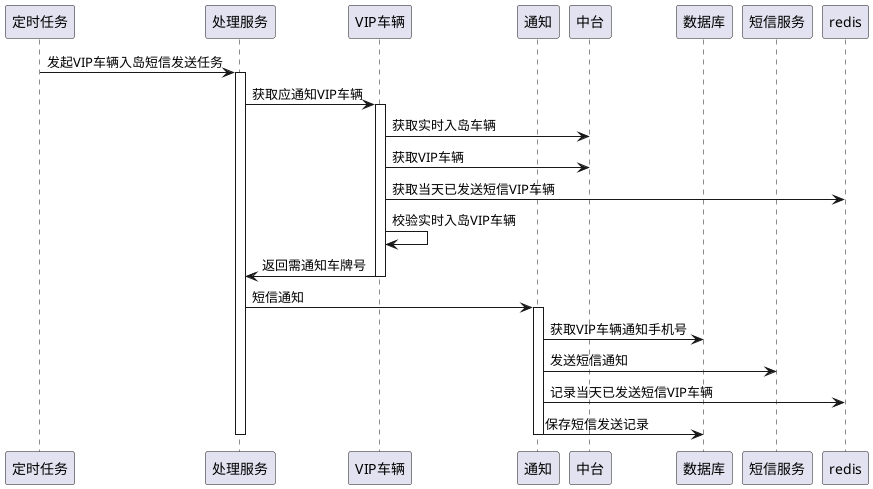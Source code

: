 @startuml

participant 定时任务 as job
participant 处理服务 as service
participant VIP车辆 as vip
participant 通知 as notice
participant 中台 as gdc
participant 数据库 as datebase
participant 短信服务 as message

job -> service:发起VIP车辆入岛短信发送任务

activate service
service->vip:获取应通知VIP车辆
    activate vip
    vip -> gdc:获取实时入岛车辆
    vip -> gdc:获取VIP车辆
    vip -> redis:获取当天已发送短信VIP车辆
    vip -> vip:校验实时入岛VIP车辆
    service <- vip:返回需通知车牌号
    deactivate vip
service->notice:短信通知
    activate notice
    notice -> datebase:获取VIP车辆通知手机号
    notice -> message:发送短信通知
    notice -> redis:记录当天已发送短信VIP车辆
    notice -> datebase:保存短信发送记录
    deactivate notice
deactivate service

@enduml